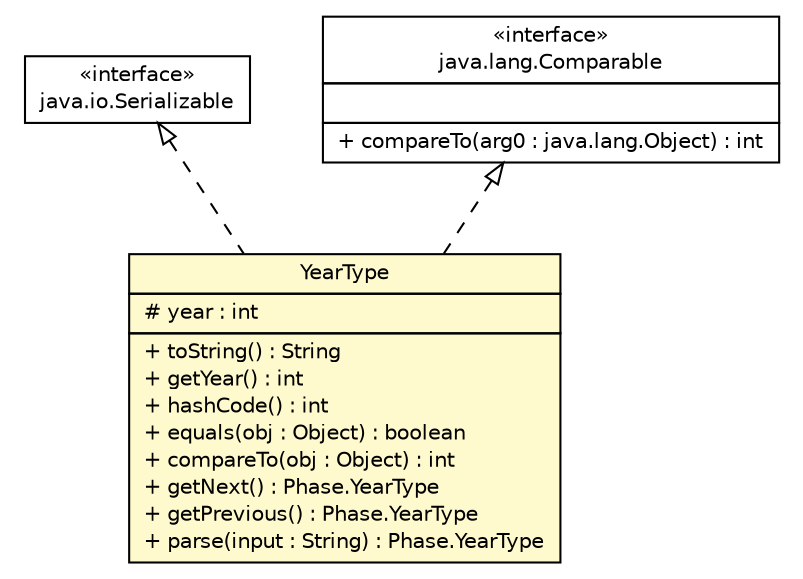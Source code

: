 #!/usr/local/bin/dot
#
# Class diagram 
# Generated by UMLGraph version 5.2 (http://www.umlgraph.org/)
#

digraph G {
	edge [fontname="Helvetica",fontsize=10,labelfontname="Helvetica",labelfontsize=10];
	node [fontname="Helvetica",fontsize=10,shape=plaintext];
	nodesep=0.25;
	ranksep=0.5;
	// dip.world.Phase.YearType
	c8746 [label=<<table title="dip.world.Phase.YearType" border="0" cellborder="1" cellspacing="0" cellpadding="2" port="p" bgcolor="lemonChiffon" href="./Phase.YearType.html">
		<tr><td><table border="0" cellspacing="0" cellpadding="1">
<tr><td align="center" balign="center"> YearType </td></tr>
		</table></td></tr>
		<tr><td><table border="0" cellspacing="0" cellpadding="1">
<tr><td align="left" balign="left"> # year : int </td></tr>
		</table></td></tr>
		<tr><td><table border="0" cellspacing="0" cellpadding="1">
<tr><td align="left" balign="left"> + toString() : String </td></tr>
<tr><td align="left" balign="left"> + getYear() : int </td></tr>
<tr><td align="left" balign="left"> + hashCode() : int </td></tr>
<tr><td align="left" balign="left"> + equals(obj : Object) : boolean </td></tr>
<tr><td align="left" balign="left"> + compareTo(obj : Object) : int </td></tr>
<tr><td align="left" balign="left"> + getNext() : Phase.YearType </td></tr>
<tr><td align="left" balign="left"> + getPrevious() : Phase.YearType </td></tr>
<tr><td align="left" balign="left"> + parse(input : String) : Phase.YearType </td></tr>
		</table></td></tr>
		</table>>, fontname="Helvetica", fontcolor="black", fontsize=10.0];
	//dip.world.Phase.YearType implements java.io.Serializable
	c8777:p -> c8746:p [dir=back,arrowtail=empty,style=dashed];
	//dip.world.Phase.YearType implements java.lang.Comparable
	c8778:p -> c8746:p [dir=back,arrowtail=empty,style=dashed];
	// java.io.Serializable
	c8777 [label=<<table title="java.io.Serializable" border="0" cellborder="1" cellspacing="0" cellpadding="2" port="p" href="http://java.sun.com/j2se/1.4.2/docs/api/java/io/Serializable.html">
		<tr><td><table border="0" cellspacing="0" cellpadding="1">
<tr><td align="center" balign="center"> &#171;interface&#187; </td></tr>
<tr><td align="center" balign="center"> java.io.Serializable </td></tr>
		</table></td></tr>
		</table>>, fontname="Helvetica", fontcolor="black", fontsize=10.0];
	// java.lang.Comparable
	c8778 [label=<<table title="java.lang.Comparable" border="0" cellborder="1" cellspacing="0" cellpadding="2" port="p" href="http://java.sun.com/j2se/1.4.2/docs/api/java/lang/Comparable.html">
		<tr><td><table border="0" cellspacing="0" cellpadding="1">
<tr><td align="center" balign="center"> &#171;interface&#187; </td></tr>
<tr><td align="center" balign="center"> java.lang.Comparable </td></tr>
		</table></td></tr>
		<tr><td><table border="0" cellspacing="0" cellpadding="1">
<tr><td align="left" balign="left">  </td></tr>
		</table></td></tr>
		<tr><td><table border="0" cellspacing="0" cellpadding="1">
<tr><td align="left" balign="left"> + compareTo(arg0 : java.lang.Object) : int </td></tr>
		</table></td></tr>
		</table>>, fontname="Helvetica", fontcolor="black", fontsize=10.0];
}

